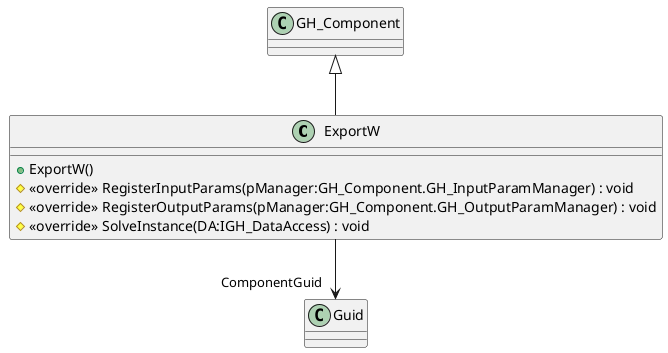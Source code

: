 @startuml
class ExportW {
    + ExportW()
    # <<override>> RegisterInputParams(pManager:GH_Component.GH_InputParamManager) : void
    # <<override>> RegisterOutputParams(pManager:GH_Component.GH_OutputParamManager) : void
    # <<override>> SolveInstance(DA:IGH_DataAccess) : void
}
GH_Component <|-- ExportW
ExportW --> "ComponentGuid" Guid
@enduml
